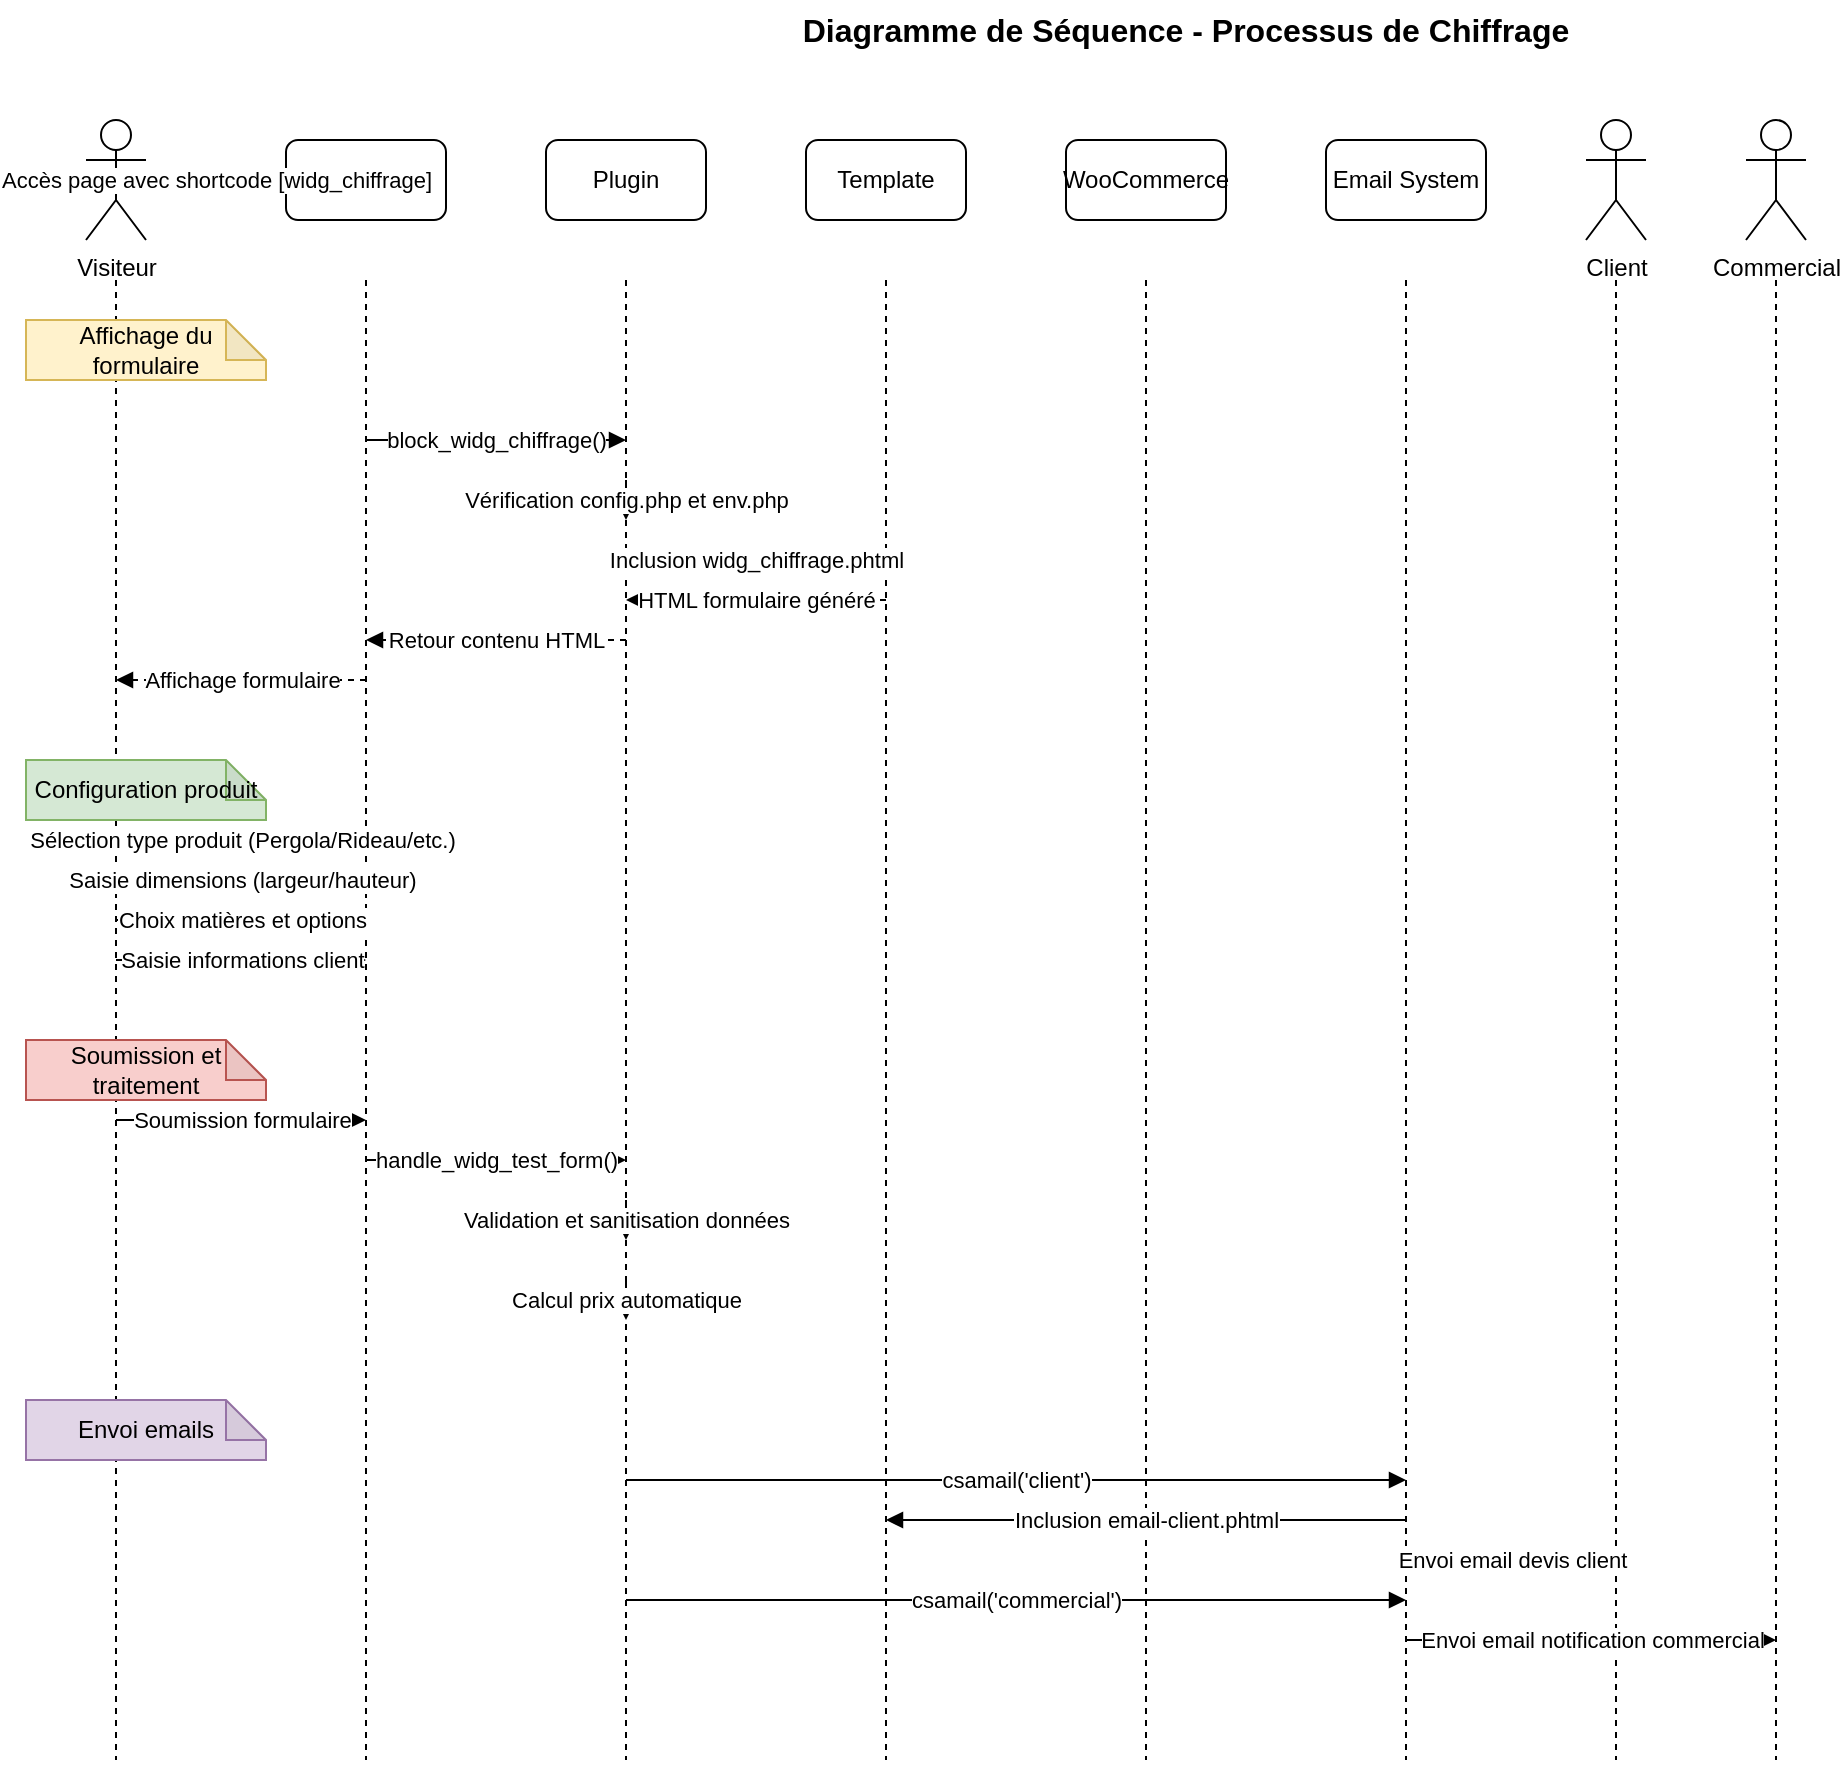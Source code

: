 <mxfile version="22.1.16" type="device">
  <diagram name="Sequence Diagram" id="sequence-diagram">
    <mxGraphModel dx="1422" dy="754" grid="1" gridSize="10" guides="1" tooltips="1" connect="1" arrows="1" fold="1" page="1" pageScale="1" pageWidth="1400" pageHeight="1000" math="0" shadow="0">
      <root>
        <mxCell id="0" />
        <mxCell id="1" parent="0" />
        
        <!-- Title -->
        <mxCell id="title" value="Diagramme de Séquence - Processus de Chiffrage" style="text;html=1;strokeColor=none;fillColor=none;align=center;verticalAlign=middle;whiteSpace=wrap;rounded=0;fontSize=16;fontStyle=1;" vertex="1" parent="1">
          <mxGeometry x="400" y="20" width="400" height="30" as="geometry" />
        </mxCell>
        
        <!-- Actors and Objects -->
        <mxCell id="visiteur" value="Visiteur" style="shape=umlActor;verticalLabelPosition=bottom;verticalAlign=top;html=1;outlineConnect=0;" vertex="1" parent="1">
          <mxGeometry x="50" y="80" width="30" height="60" as="geometry" />
        </mxCell>
        
        <mxCell id="wp" value="WordPress" style="rounded=1;whiteSpace=wrap;html=1;" vertex="1" parent="1">
          <mxGeometry x="150" y="90" width="80" height="40" as="geometry" />
        </mxCell>
        
        <mxCell id="plugin" value="Plugin" style="rounded=1;whiteSpace=wrap;html=1;" vertex="1" parent="1">
          <mxGeometry x="280" y="90" width="80" height="40" as="geometry" />
        </mxCell>
        
        <mxCell id="template" value="Template" style="rounded=1;whiteSpace=wrap;html=1;" vertex="1" parent="1">
          <mxGeometry x="410" y="90" width="80" height="40" as="geometry" />
        </mxCell>
        
        <mxCell id="wc" value="WooCommerce" style="rounded=1;whiteSpace=wrap;html=1;" vertex="1" parent="1">
          <mxGeometry x="540" y="90" width="80" height="40" as="geometry" />
        </mxCell>
        
        <mxCell id="email" value="Email System" style="rounded=1;whiteSpace=wrap;html=1;" vertex="1" parent="1">
          <mxGeometry x="670" y="90" width="80" height="40" as="geometry" />
        </mxCell>
        
        <mxCell id="client" value="Client" style="shape=umlActor;verticalLabelPosition=bottom;verticalAlign=top;html=1;outlineConnect=0;" vertex="1" parent="1">
          <mxGeometry x="800" y="80" width="30" height="60" as="geometry" />
        </mxCell>
        
        <mxCell id="commercial" value="Commercial" style="shape=umlActor;verticalLabelPosition=bottom;verticalAlign=top;html=1;outlineConnect=0;" vertex="1" parent="1">
          <mxGeometry x="880" y="80" width="30" height="60" as="geometry" />
        </mxCell>
        
        <!-- Lifelines -->
        <mxCell id="lifeline1" value="" style="endArrow=none;dashed=1;html=1;rounded=0;" edge="1" parent="1">
          <mxGeometry width="50" height="50" relative="1" as="geometry">
            <mxPoint x="65" y="160" as="sourcePoint" />
            <mxPoint x="65" y="900" as="targetPoint" />
          </mxGeometry>
        </mxCell>
        
        <mxCell id="lifeline2" value="" style="endArrow=none;dashed=1;html=1;rounded=0;" edge="1" parent="1">
          <mxGeometry width="50" height="50" relative="1" as="geometry">
            <mxPoint x="190" y="160" as="sourcePoint" />
            <mxPoint x="190" y="900" as="targetPoint" />
          </mxGeometry>
        </mxCell>
        
        <mxCell id="lifeline3" value="" style="endArrow=none;dashed=1;html=1;rounded=0;" edge="1" parent="1">
          <mxGeometry width="50" height="50" relative="1" as="geometry">
            <mxPoint x="320" y="160" as="sourcePoint" />
            <mxPoint x="320" y="900" as="targetPoint" />
          </mxGeometry>
        </mxCell>
        
        <mxCell id="lifeline4" value="" style="endArrow=none;dashed=1;html=1;rounded=0;" edge="1" parent="1">
          <mxGeometry width="50" height="50" relative="1" as="geometry">
            <mxPoint x="450" y="160" as="sourcePoint" />
            <mxPoint x="450" y="900" as="targetPoint" />
          </mxGeometry>
        </mxCell>
        
        <mxCell id="lifeline5" value="" style="endArrow=none;dashed=1;html=1;rounded=0;" edge="1" parent="1">
          <mxGeometry width="50" height="50" relative="1" as="geometry">
            <mxPoint x="580" y="160" as="sourcePoint" />
            <mxPoint x="580" y="900" as="targetPoint" />
          </mxGeometry>
        </mxCell>
        
        <mxCell id="lifeline6" value="" style="endArrow=none;dashed=1;html=1;rounded=0;" edge="1" parent="1">
          <mxGeometry width="50" height="50" relative="1" as="geometry">
            <mxPoint x="710" y="160" as="sourcePoint" />
            <mxPoint x="710" y="900" as="targetPoint" />
          </mxGeometry>
        </mxCell>
        
        <mxCell id="lifeline7" value="" style="endArrow=none;dashed=1;html=1;rounded=0;" edge="1" parent="1">
          <mxGeometry width="50" height="50" relative="1" as="geometry">
            <mxPoint x="815" y="160" as="sourcePoint" />
            <mxPoint x="815" y="900" as="targetPoint" />
          </mxGeometry>
        </mxCell>
        
        <mxCell id="lifeline8" value="" style="endArrow=none;dashed=1;html=1;rounded=0;" edge="1" parent="1">
          <mxGeometry width="50" height="50" relative="1" as="geometry">
            <mxPoint x="895" y="160" as="sourcePoint" />
            <mxPoint x="895" y="900" as="targetPoint" />
          </mxGeometry>
        </mxCell>
        
        <!-- Messages -->
        <!-- Section 1: Affichage du formulaire -->
        <mxCell id="note1" value="Affichage du formulaire" style="shape=note;whiteSpace=wrap;html=1;backgroundTip=1;darkOpacity=0.05;size=20;fillColor=#fff2cc;strokeColor=#d6b656;" vertex="1" parent="1">
          <mxGeometry x="20" y="180" width="120" height="30" as="geometry" />
        </mxCell>
        
        <mxCell id="msg1" value="Accès page avec shortcode [widg_chiffrage]" style="endArrow=block;html=1;rounded=0;" edge="1" parent="1" source="visiteur" target="wp">
          <mxGeometry width="160" relative="1" as="geometry">
            <mxPoint x="65" y="220" as="sourcePoint" />
            <mxPoint x="190" y="220" as="targetPoint" />
          </mxGeometry>
        </mxCell>
        
        <mxCell id="msg2" value="block_widg_chiffrage()" style="endArrow=block;html=1;rounded=0;" edge="1" parent="1">
          <mxGeometry width="160" relative="1" as="geometry">
            <mxPoint x="190" y="240" as="sourcePoint" />
            <mxPoint x="320" y="240" as="targetPoint" />
          </mxGeometry>
        </mxCell>
        
        <mxCell id="msg3" value="Vérification config.php et env.php" style="endArrow=block;html=1;rounded=0;" edge="1" parent="1">
          <mxGeometry width="160" relative="1" as="geometry">
            <mxPoint x="320" y="260" as="sourcePoint" />
            <mxPoint x="320" y="280" as="targetPoint" />
          </mxGeometry>
        </mxCell>
        
        <mxCell id="msg4" value="Inclusion widg_chiffrage.phtml" style="endArrow=block;html=1;rounded=0;" edge="1" parent="1">
          <mxGeometry width="160" relative="1" as="geometry">
            <mxPoint x="320" y="300" as="sourcePoint" />
            <mxPoint x="450" y="300" as="targetPoint" />
          </mxGeometry>
        </mxCell>
        
        <mxCell id="msg5" value="HTML formulaire généré" style="endArrow=block;html=1;rounded=0;dashed=1;" edge="1" parent="1">
          <mxGeometry width="160" relative="1" as="geometry">
            <mxPoint x="450" y="320" as="sourcePoint" />
            <mxPoint x="320" y="320" as="targetPoint" />
          </mxGeometry>
        </mxCell>
        
        <mxCell id="msg6" value="Retour contenu HTML" style="endArrow=block;html=1;rounded=0;dashed=1;" edge="1" parent="1">
          <mxGeometry width="160" relative="1" as="geometry">
            <mxPoint x="320" y="340" as="sourcePoint" />
            <mxPoint x="190" y="340" as="targetPoint" />
          </mxGeometry>
        </mxCell>
        
        <mxCell id="msg7" value="Affichage formulaire" style="endArrow=block;html=1;rounded=0;dashed=1;" edge="1" parent="1">
          <mxGeometry width="160" relative="1" as="geometry">
            <mxPoint x="190" y="360" as="sourcePoint" />
            <mxPoint x="65" y="360" as="targetPoint" />
          </mxGeometry>
        </mxCell>
        
        <!-- Section 2: Configuration produit -->
        <mxCell id="note2" value="Configuration produit" style="shape=note;whiteSpace=wrap;html=1;backgroundTip=1;darkOpacity=0.05;size=20;fillColor=#d5e8d4;strokeColor=#82b366;" vertex="1" parent="1">
          <mxGeometry x="20" y="400" width="120" height="30" as="geometry" />
        </mxCell>
        
        <mxCell id="msg8" value="Sélection type produit (Pergola/Rideau/etc.)" style="endArrow=block;html=1;rounded=0;" edge="1" parent="1">
          <mxGeometry width="160" relative="1" as="geometry">
            <mxPoint x="65" y="440" as="sourcePoint" />
            <mxPoint x="190" y="440" as="targetPoint" />
          </mxGeometry>
        </mxCell>
        
        <mxCell id="msg9" value="Saisie dimensions (largeur/hauteur)" style="endArrow=block;html=1;rounded=0;" edge="1" parent="1">
          <mxGeometry width="160" relative="1" as="geometry">
            <mxPoint x="65" y="460" as="sourcePoint" />
            <mxPoint x="190" y="460" as="targetPoint" />
          </mxGeometry>
        </mxCell>
        
        <mxCell id="msg10" value="Choix matières et options" style="endArrow=block;html=1;rounded=0;" edge="1" parent="1">
          <mxGeometry width="160" relative="1" as="geometry">
            <mxPoint x="65" y="480" as="sourcePoint" />
            <mxPoint x="190" y="480" as="targetPoint" />
          </mxGeometry>
        </mxCell>
        
        <mxCell id="msg11" value="Saisie informations client" style="endArrow=block;html=1;rounded=0;" edge="1" parent="1">
          <mxGeometry width="160" relative="1" as="geometry">
            <mxPoint x="65" y="500" as="sourcePoint" />
            <mxPoint x="190" y="500" as="targetPoint" />
          </mxGeometry>
        </mxCell>
        
        <!-- Section 3: Soumission et traitement -->
        <mxCell id="note3" value="Soumission et traitement" style="shape=note;whiteSpace=wrap;html=1;backgroundTip=1;darkOpacity=0.05;size=20;fillColor=#f8cecc;strokeColor=#b85450;" vertex="1" parent="1">
          <mxGeometry x="20" y="540" width="120" height="30" as="geometry" />
        </mxCell>
        
        <mxCell id="msg12" value="Soumission formulaire" style="endArrow=block;html=1;rounded=0;" edge="1" parent="1">
          <mxGeometry width="160" relative="1" as="geometry">
            <mxPoint x="65" y="580" as="sourcePoint" />
            <mxPoint x="190" y="580" as="targetPoint" />
          </mxGeometry>
        </mxCell>
        
        <mxCell id="msg13" value="handle_widg_test_form()" style="endArrow=block;html=1;rounded=0;" edge="1" parent="1">
          <mxGeometry width="160" relative="1" as="geometry">
            <mxPoint x="190" y="600" as="sourcePoint" />
            <mxPoint x="320" y="600" as="targetPoint" />
          </mxGeometry>
        </mxCell>
        
        <mxCell id="msg14" value="Validation et sanitisation données" style="endArrow=block;html=1;rounded=0;" edge="1" parent="1">
          <mxGeometry width="160" relative="1" as="geometry">
            <mxPoint x="320" y="620" as="sourcePoint" />
            <mxPoint x="320" y="640" as="targetPoint" />
          </mxGeometry>
        </mxCell>
        
        <mxCell id="msg15" value="Calcul prix automatique" style="endArrow=block;html=1;rounded=0;" edge="1" parent="1">
          <mxGeometry width="160" relative="1" as="geometry">
            <mxPoint x="320" y="660" as="sourcePoint" />
            <mxPoint x="320" y="680" as="targetPoint" />
          </mxGeometry>
        </mxCell>
        
        <!-- Section 4: Envoi emails -->
        <mxCell id="note4" value="Envoi emails" style="shape=note;whiteSpace=wrap;html=1;backgroundTip=1;darkOpacity=0.05;size=20;fillColor=#e1d5e7;strokeColor=#9673a6;" vertex="1" parent="1">
          <mxGeometry x="20" y="720" width="120" height="30" as="geometry" />
        </mxCell>
        
        <mxCell id="msg16" value="csamail('client')" style="endArrow=block;html=1;rounded=0;" edge="1" parent="1">
          <mxGeometry width="160" relative="1" as="geometry">
            <mxPoint x="320" y="760" as="sourcePoint" />
            <mxPoint x="710" y="760" as="targetPoint" />
          </mxGeometry>
        </mxCell>
        
        <mxCell id="msg17" value="Inclusion email-client.phtml" style="endArrow=block;html=1;rounded=0;" edge="1" parent="1">
          <mxGeometry width="160" relative="1" as="geometry">
            <mxPoint x="710" y="780" as="sourcePoint" />
            <mxPoint x="450" y="780" as="targetPoint" />
          </mxGeometry>
        </mxCell>
        
        <mxCell id="msg18" value="Envoi email devis client" style="endArrow=block;html=1;rounded=0;" edge="1" parent="1">
          <mxGeometry width="160" relative="1" as="geometry">
            <mxPoint x="710" y="800" as="sourcePoint" />
            <mxPoint x="815" y="800" as="targetPoint" />
          </mxGeometry>
        </mxCell>
        
        <mxCell id="msg19" value="csamail('commercial')" style="endArrow=block;html=1;rounded=0;" edge="1" parent="1">
          <mxGeometry width="160" relative="1" as="geometry">
            <mxPoint x="320" y="820" as="sourcePoint" />
            <mxPoint x="710" y="820" as="targetPoint" />
          </mxGeometry>
        </mxCell>
        
        <mxCell id="msg20" value="Envoi email notification commercial" style="endArrow=block;html=1;rounded=0;" edge="1" parent="1">
          <mxGeometry width="160" relative="1" as="geometry">
            <mxPoint x="710" y="840" as="sourcePoint" />
            <mxPoint x="895" y="840" as="targetPoint" />
          </mxGeometry>
        </mxCell>
        
      </root>
    </mxGraphModel>
  </diagram>
</mxfile>
